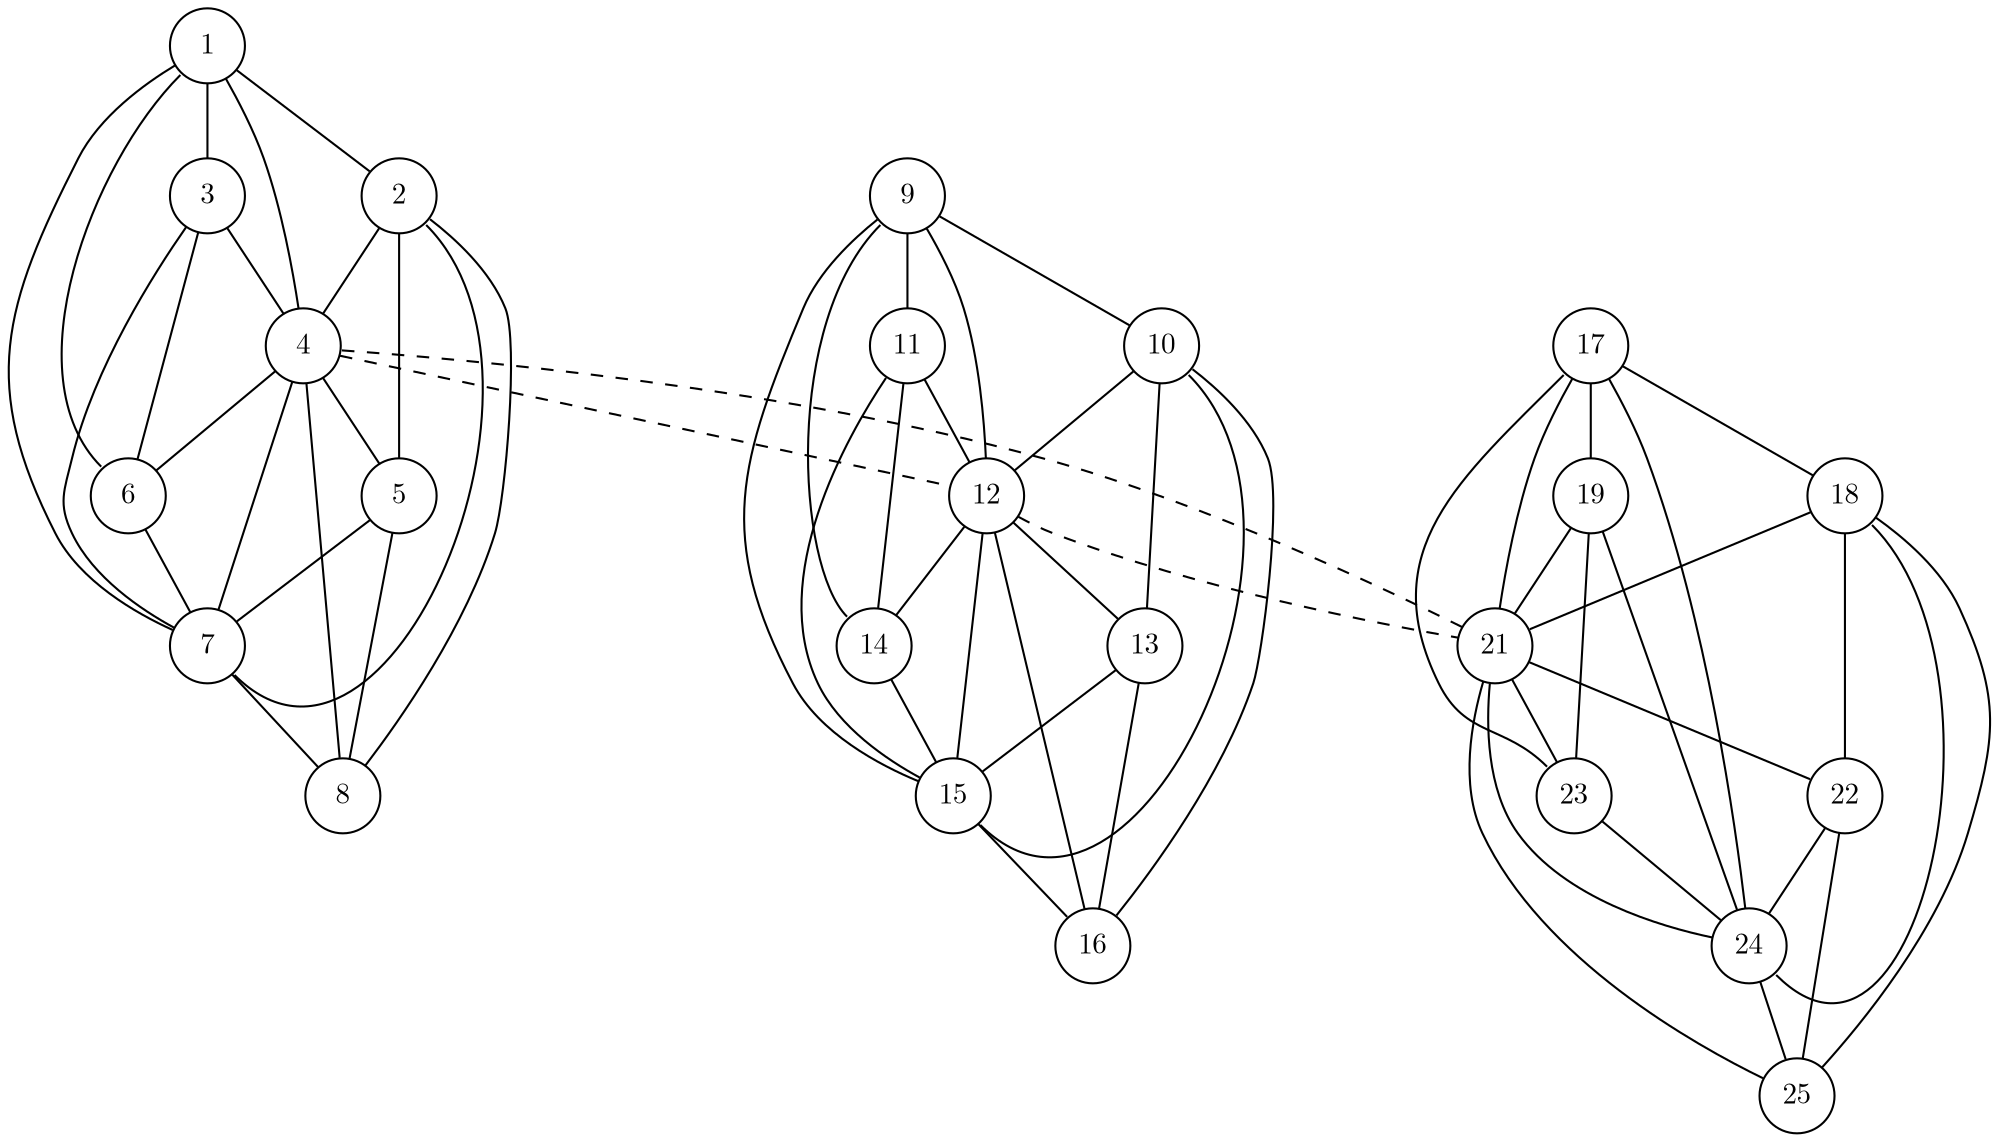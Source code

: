 /*
 * Build using:
 * neato -Tpdf -O cluster_08.dot
 *
 */
graph {
	graph [
		overlap=true,
		splines=true,
		margin = "0,0",
		fontname = "STIX Two Math",
		esep = "0.5"
	];

	node [
		shape=circle,
		fixedsize=true, // don't allow nodes to change sizes dynamically
		width=0.5, // relative to the underlying coordinate grid?
		color="black", // node border color (X11 or HTML colors)
		fillcolor="white", // node fill color (X11 or HTML colors)
		fontname = "STIX Two Math",
	];

	edge [
	];

	c1n1 [pos="-02.00, 02.00!", label="1"];
	c1n2 [pos="-01.00, 02.00!", label="2"];
	c1n3 [pos="-02.50, 01.00!", label="3"];
	c1n4 [pos="-01.50, 01.00!", label="4"];
	c1n5 [pos="-00.50, 01.00!", label="5"];
	c1n6 [pos="-03.00, 00.00!", label="6"];
	c1n7 [pos="-02.00, 00.00!", label="7"];
	c1n8 [pos="-01.00, 00.00!", label="8"];
	subgraph 1 {
		c1n1:sw -- c1n6:nw;
		c1n1 -- {c1n3 c1n7 c1n4 c1n2};
		c1n2 -- {c1n4 c1n8 c1n5};
		c1n2:se -- c1n7:se;
		c1n3 -- {c1n4 c1n7 c1n6};
		c1n4 -- {c1n5 c1n8 c1n7 c1n6};
		c1n5 -- {c1n7 c1n8};
		c1n6 -- {c1n7};
		c1n7 -- {c1n8 };
		c1n8 -- {};
	}

	c2n1 [pos="-02.00, 05.00!", label="9"];
	c2n2 [pos="-01.00, 05.00!", label="10"];
	c2n3 [pos="-02.50, 04.00!", label="11"];
	c2n4 [pos="-01.50, 04.00!", label="12"];
	c2n5 [pos="-00.50, 04.00!", label="13"];
	c2n6 [pos="-03.00, 03.00!", label="14"];
	c2n7 [pos="-02.00, 03.00!", label="15"];
	c2n8 [pos="-01.00, 03.00!", label="16"];
	subgraph 2 {
		c2n1:sw -- c2n6:nw;
		c2n1 -- {c2n3 c2n7 c2n4 c2n2};
		c2n2 -- {c2n4 c2n8 c2n5};
		c2n2:se -- c2n7:se;
		c2n3 -- {c2n4 c2n7 c2n6};
		c2n4 -- {c2n5 c2n8 c2n7 c2n6};
		c2n5 -- {c2n7 c2n8};
		c2n6 -- {c2n7};
		c2n7 -- {c2n8 };
		c2n8 -- {};
	}

	c3n1 [pos="01.00, 05.00!", label="17"];
	c3n2 [pos="02.00, 05.00!", label="18"];
	c3n3 [pos="00.50, 04.00!", label="19"];
	c3n4 [pos="01.50, 04.00!", label="21"];
	c3n5 [pos="02.50, 04.00!", label="22"];
	c3n6 [pos="00.00, 03.00!", label="23"];
	c3n7 [pos="01.00, 03.00!", label="24"];
	c3n8 [pos="02.00, 03.00!", label="25"];
	subgraph 3 {
		c3n1:sw -- c3n6:nw;
		c3n1 -- {c3n3 c3n7 c3n4 c3n2};
		c3n2 -- {c3n4 c3n8 c3n5};
		c3n2:se -- c3n7:se;
		c3n3 -- {c3n4 c3n7 c3n6};
		c3n4 -- {c3n5 c3n8 c3n7 c3n6};
		c3n5 -- {c3n7 c3n8};
		c3n6 -- {c3n7};
		c3n7 -- {c3n8 };
		c3n8 -- {};
	}

	c1n4 -- c2n4 [style = dashed];
	c2n4 -- c3n4 [style = dashed];
	c3n4 -- c1n4 [style = dashed];
}
